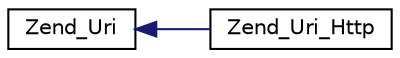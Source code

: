 digraph G
{
  edge [fontname="Helvetica",fontsize="10",labelfontname="Helvetica",labelfontsize="10"];
  node [fontname="Helvetica",fontsize="10",shape=record];
  rankdir="LR";
  Node1 [label="Zend_Uri",height=0.2,width=0.4,color="black", fillcolor="white", style="filled",URL="$class_zend___uri.html"];
  Node1 -> Node2 [dir="back",color="midnightblue",fontsize="10",style="solid",fontname="Helvetica"];
  Node2 [label="Zend_Uri_Http",height=0.2,width=0.4,color="black", fillcolor="white", style="filled",URL="$class_zend___uri___http.html"];
}
